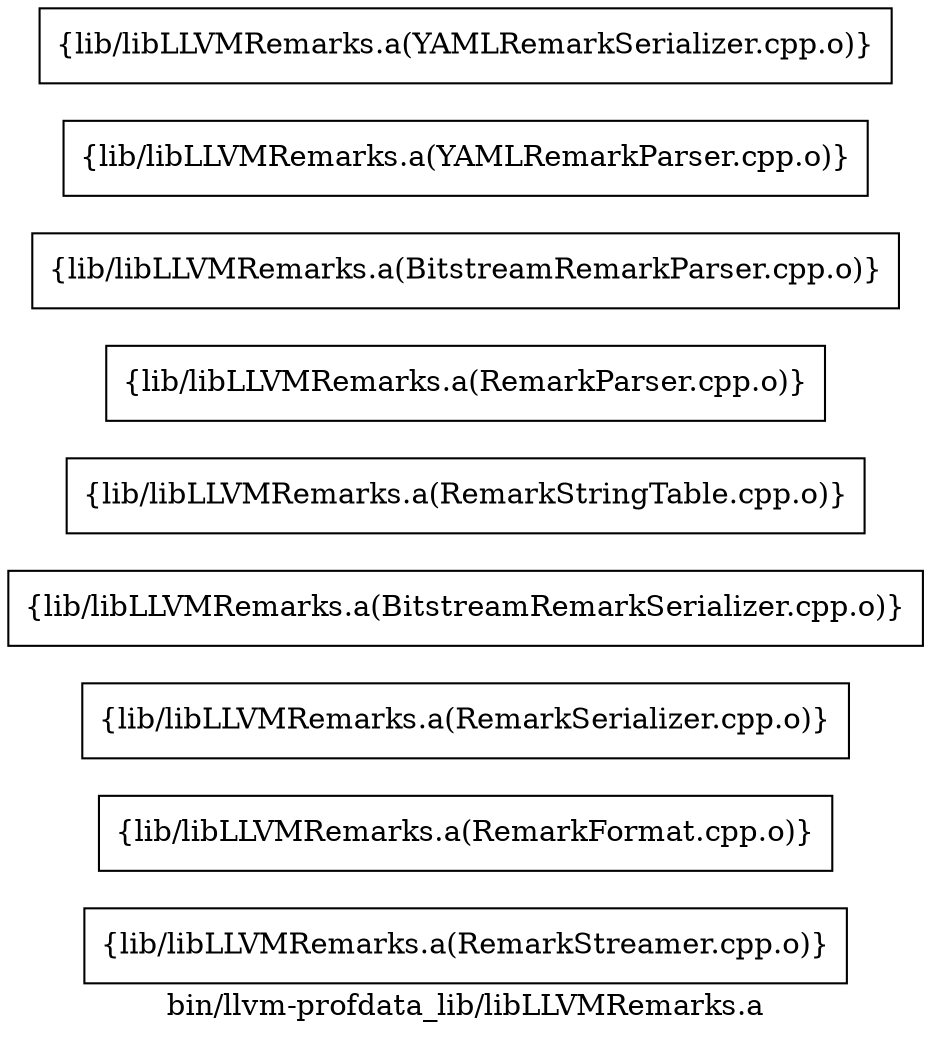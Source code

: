 digraph "bin/llvm-profdata_lib/libLLVMRemarks.a" {
	label="bin/llvm-profdata_lib/libLLVMRemarks.a";
	rankdir=LR;

	Node0x56430c6c26e8 [shape=record,shape=box,group=0,label="{lib/libLLVMRemarks.a(RemarkStreamer.cpp.o)}"];
	Node0x56430c6c1748 [shape=record,shape=box,group=0,label="{lib/libLLVMRemarks.a(RemarkFormat.cpp.o)}"];
	Node0x56430c6c0ed8 [shape=record,shape=box,group=0,label="{lib/libLLVMRemarks.a(RemarkSerializer.cpp.o)}"];
	Node0x56430c6c30e8 [shape=record,shape=box,group=0,label="{lib/libLLVMRemarks.a(BitstreamRemarkSerializer.cpp.o)}"];
	Node0x56430c6c4f88 [shape=record,shape=box,group=0,label="{lib/libLLVMRemarks.a(RemarkStringTable.cpp.o)}"];
	Node0x56430c6c5578 [shape=record,shape=box,group=0,label="{lib/libLLVMRemarks.a(RemarkParser.cpp.o)}"];
	Node0x56430c6c3e58 [shape=record,shape=box,group=0,label="{lib/libLLVMRemarks.a(BitstreamRemarkParser.cpp.o)}"];
	Node0x56430c6c4538 [shape=record,shape=box,group=0,label="{lib/libLLVMRemarks.a(YAMLRemarkParser.cpp.o)}"];
	Node0x56430c6c43a8 [shape=record,shape=box,group=0,label="{lib/libLLVMRemarks.a(YAMLRemarkSerializer.cpp.o)}"];
}
